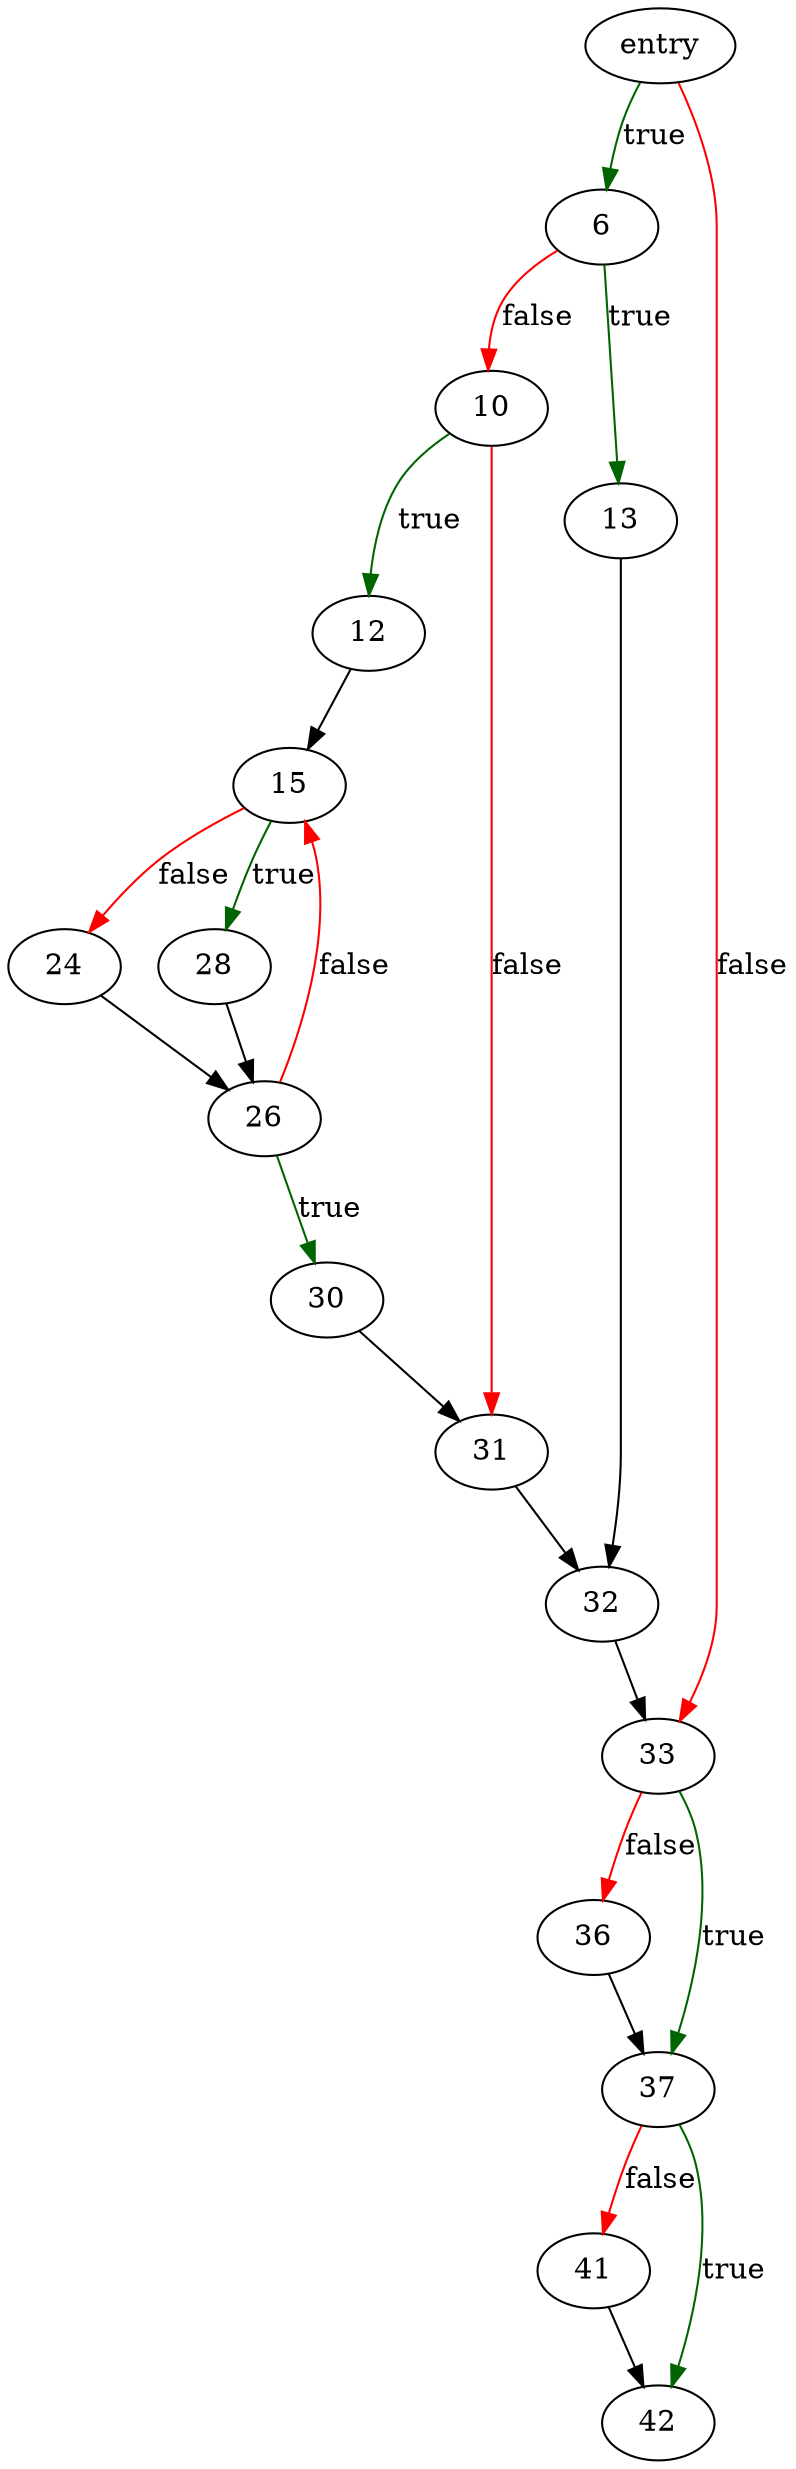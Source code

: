digraph "align_column" {
	// Node definitions.
	1 [label=entry];
	6;
	10;
	12;
	13;
	15;
	24;
	26;
	28;
	30;
	31;
	32;
	33;
	36;
	37;
	41;
	42;

	// Edge definitions.
	1 -> 6 [
		color=darkgreen
		label=true
	];
	1 -> 33 [
		color=red
		label=false
	];
	6 -> 10 [
		color=red
		label=false
	];
	6 -> 13 [
		color=darkgreen
		label=true
	];
	10 -> 12 [
		color=darkgreen
		label=true
	];
	10 -> 31 [
		color=red
		label=false
	];
	12 -> 15;
	13 -> 32;
	15 -> 24 [
		color=red
		label=false
	];
	15 -> 28 [
		color=darkgreen
		label=true
	];
	24 -> 26;
	26 -> 15 [
		color=red
		label=false
	];
	26 -> 30 [
		color=darkgreen
		label=true
	];
	28 -> 26;
	30 -> 31;
	31 -> 32;
	32 -> 33;
	33 -> 36 [
		color=red
		label=false
	];
	33 -> 37 [
		color=darkgreen
		label=true
	];
	36 -> 37;
	37 -> 41 [
		color=red
		label=false
	];
	37 -> 42 [
		color=darkgreen
		label=true
	];
	41 -> 42;
}